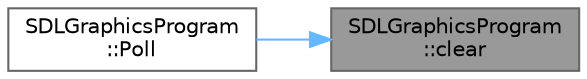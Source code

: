 digraph "SDLGraphicsProgram::clear"
{
 // LATEX_PDF_SIZE
  bgcolor="transparent";
  edge [fontname=Helvetica,fontsize=10,labelfontname=Helvetica,labelfontsize=10];
  node [fontname=Helvetica,fontsize=10,shape=box,height=0.2,width=0.4];
  rankdir="RL";
  Node1 [id="Node000001",label="SDLGraphicsProgram\l::clear",height=0.2,width=0.4,color="gray40", fillcolor="grey60", style="filled", fontcolor="black",tooltip="Clears the screen."];
  Node1 -> Node2 [id="edge2_Node000001_Node000002",dir="back",color="steelblue1",style="solid",tooltip=" "];
  Node2 [id="Node000002",label="SDLGraphicsProgram\l::Poll",height=0.2,width=0.4,color="grey40", fillcolor="white", style="filled",URL="$class_s_d_l_graphics_program.html#a5b78e5686035e0f3c66d0a09876651b4",tooltip="Polls events."];
}
